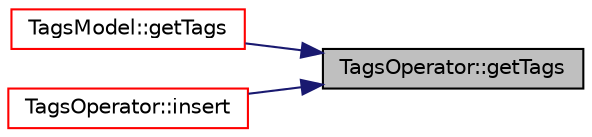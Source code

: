 digraph "TagsOperator::getTags"
{
 // LATEX_PDF_SIZE
  edge [fontname="Helvetica",fontsize="10",labelfontname="Helvetica",labelfontsize="10"];
  node [fontname="Helvetica",fontsize="10",shape=record];
  rankdir="RL";
  Node1 [label="TagsOperator::getTags",height=0.2,width=0.4,color="black", fillcolor="grey75", style="filled", fontcolor="black",tooltip=" "];
  Node1 -> Node2 [dir="back",color="midnightblue",fontsize="10",style="solid",fontname="Helvetica"];
  Node2 [label="TagsModel::getTags",height=0.2,width=0.4,color="red", fillcolor="white", style="filled",URL="$class_tags_model.html#a882ea0bbf9cb76f6a7c100d35a352644",tooltip=" "];
  Node1 -> Node6 [dir="back",color="midnightblue",fontsize="10",style="solid",fontname="Helvetica"];
  Node6 [label="TagsOperator::insert",height=0.2,width=0.4,color="red", fillcolor="white", style="filled",URL="$class_tags_operator.html#a82c3d0e84247e0fa74d8bda06d994fb8",tooltip=" "];
}
